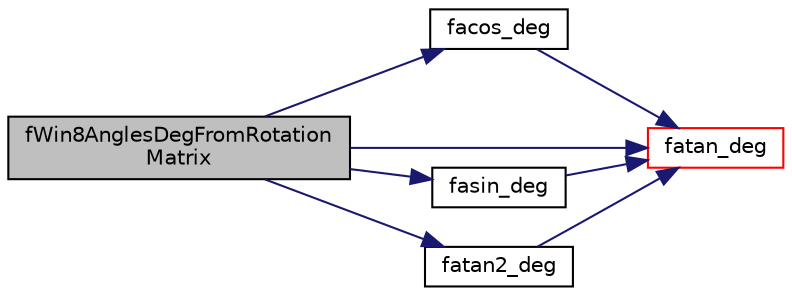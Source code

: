 digraph "fWin8AnglesDegFromRotationMatrix"
{
  edge [fontname="Helvetica",fontsize="10",labelfontname="Helvetica",labelfontsize="10"];
  node [fontname="Helvetica",fontsize="10",shape=record];
  rankdir="LR";
  Node196 [label="fWin8AnglesDegFromRotation\lMatrix",height=0.2,width=0.4,color="black", fillcolor="grey75", style="filled", fontcolor="black"];
  Node196 -> Node197 [color="midnightblue",fontsize="10",style="solid",fontname="Helvetica"];
  Node197 [label="facos_deg",height=0.2,width=0.4,color="black", fillcolor="white", style="filled",URL="$approximations_8c.html#a084fe0ff189767dca40fbe330d7394f0"];
  Node197 -> Node198 [color="midnightblue",fontsize="10",style="solid",fontname="Helvetica"];
  Node198 [label="fatan_deg",height=0.2,width=0.4,color="red", fillcolor="white", style="filled",URL="$approximations_8c.html#a09d50b3d2c3d4d24e447a9b960eb5267"];
  Node196 -> Node200 [color="midnightblue",fontsize="10",style="solid",fontname="Helvetica"];
  Node200 [label="fasin_deg",height=0.2,width=0.4,color="black", fillcolor="white", style="filled",URL="$approximations_8c.html#a956336cb9e7270c6cfbf667b1075c063"];
  Node200 -> Node198 [color="midnightblue",fontsize="10",style="solid",fontname="Helvetica"];
  Node196 -> Node201 [color="midnightblue",fontsize="10",style="solid",fontname="Helvetica"];
  Node201 [label="fatan2_deg",height=0.2,width=0.4,color="black", fillcolor="white", style="filled",URL="$approximations_8c.html#aebfdfbd2df0fe4472f9861b0738bb410"];
  Node201 -> Node198 [color="midnightblue",fontsize="10",style="solid",fontname="Helvetica"];
  Node196 -> Node198 [color="midnightblue",fontsize="10",style="solid",fontname="Helvetica"];
}
